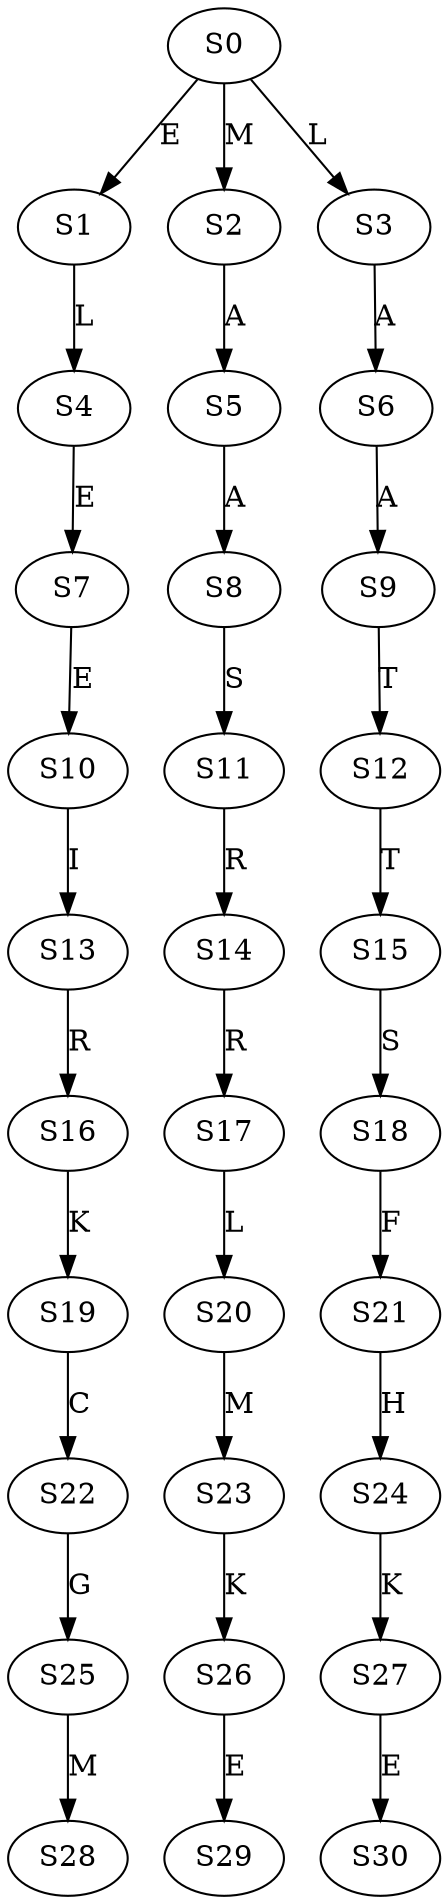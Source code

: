 strict digraph  {
	S0 -> S1 [ label = E ];
	S0 -> S2 [ label = M ];
	S0 -> S3 [ label = L ];
	S1 -> S4 [ label = L ];
	S2 -> S5 [ label = A ];
	S3 -> S6 [ label = A ];
	S4 -> S7 [ label = E ];
	S5 -> S8 [ label = A ];
	S6 -> S9 [ label = A ];
	S7 -> S10 [ label = E ];
	S8 -> S11 [ label = S ];
	S9 -> S12 [ label = T ];
	S10 -> S13 [ label = I ];
	S11 -> S14 [ label = R ];
	S12 -> S15 [ label = T ];
	S13 -> S16 [ label = R ];
	S14 -> S17 [ label = R ];
	S15 -> S18 [ label = S ];
	S16 -> S19 [ label = K ];
	S17 -> S20 [ label = L ];
	S18 -> S21 [ label = F ];
	S19 -> S22 [ label = C ];
	S20 -> S23 [ label = M ];
	S21 -> S24 [ label = H ];
	S22 -> S25 [ label = G ];
	S23 -> S26 [ label = K ];
	S24 -> S27 [ label = K ];
	S25 -> S28 [ label = M ];
	S26 -> S29 [ label = E ];
	S27 -> S30 [ label = E ];
}
